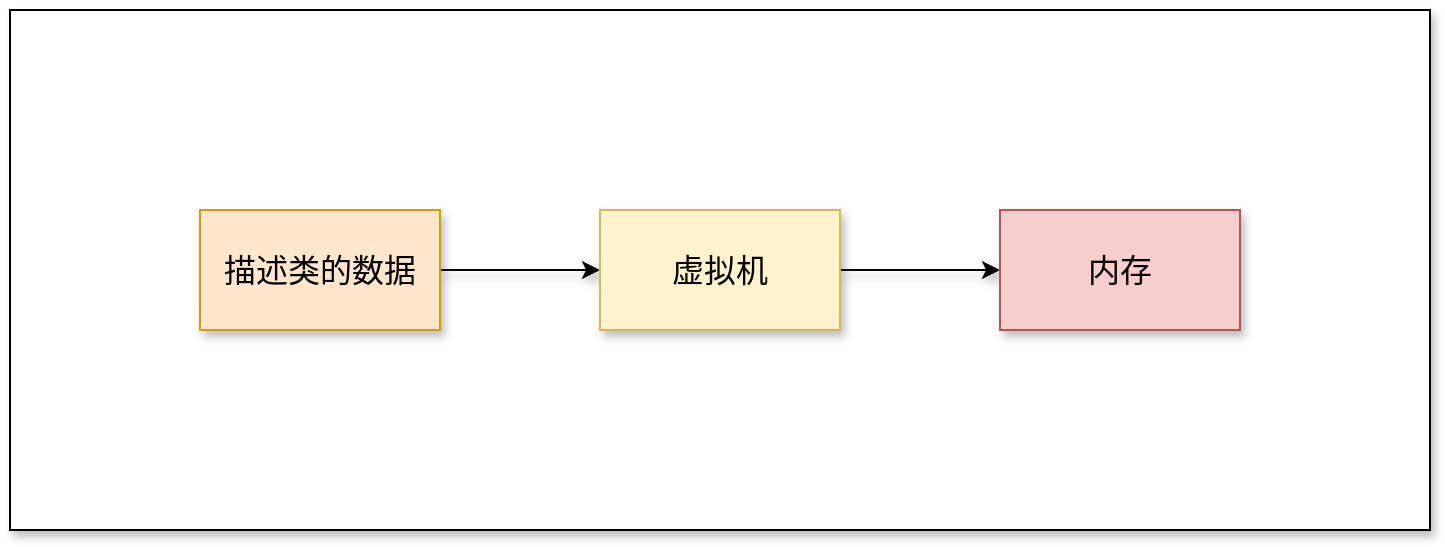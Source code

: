 <mxfile version="12.5.1" type="device"><diagram id="kALIDD-jvEuAqKmkiYMA" name="第 1 页"><mxGraphModel dx="1420" dy="873" grid="1" gridSize="10" guides="1" tooltips="1" connect="1" arrows="1" fold="1" page="1" pageScale="1" pageWidth="827" pageHeight="1169" math="0" shadow="0"><root><mxCell id="0"/><mxCell id="1" parent="0"/><mxCell id="vPlUFSb7hsJ1leNVrCmv-7" value="" style="rounded=0;whiteSpace=wrap;html=1;shadow=1;fontSize=16;" vertex="1" parent="1"><mxGeometry x="25" y="10" width="710" height="260" as="geometry"/></mxCell><mxCell id="vPlUFSb7hsJ1leNVrCmv-4" value="" style="edgeStyle=orthogonalEdgeStyle;rounded=0;orthogonalLoop=1;jettySize=auto;html=1;fontSize=16;shadow=1;comic=0;" edge="1" parent="1" source="vPlUFSb7hsJ1leNVrCmv-1" target="vPlUFSb7hsJ1leNVrCmv-3"><mxGeometry relative="1" as="geometry"/></mxCell><mxCell id="vPlUFSb7hsJ1leNVrCmv-1" value="描述类的数据" style="rounded=0;whiteSpace=wrap;html=1;fontSize=16;shadow=1;comic=0;fillColor=#ffe6cc;strokeColor=#d79b00;" vertex="1" parent="1"><mxGeometry x="120" y="110" width="120" height="60" as="geometry"/></mxCell><mxCell id="vPlUFSb7hsJ1leNVrCmv-6" value="" style="edgeStyle=orthogonalEdgeStyle;rounded=0;orthogonalLoop=1;jettySize=auto;html=1;fontSize=16;shadow=1;comic=0;" edge="1" parent="1" source="vPlUFSb7hsJ1leNVrCmv-3" target="vPlUFSb7hsJ1leNVrCmv-5"><mxGeometry relative="1" as="geometry"/></mxCell><mxCell id="vPlUFSb7hsJ1leNVrCmv-3" value="虚拟机" style="rounded=0;whiteSpace=wrap;html=1;fontSize=16;shadow=1;comic=0;fillColor=#fff2cc;strokeColor=#d6b656;" vertex="1" parent="1"><mxGeometry x="320" y="110" width="120" height="60" as="geometry"/></mxCell><mxCell id="vPlUFSb7hsJ1leNVrCmv-5" value="内存" style="rounded=0;whiteSpace=wrap;html=1;fontSize=16;shadow=1;comic=0;fillColor=#f8cecc;strokeColor=#b85450;" vertex="1" parent="1"><mxGeometry x="520" y="110" width="120" height="60" as="geometry"/></mxCell></root></mxGraphModel></diagram></mxfile>